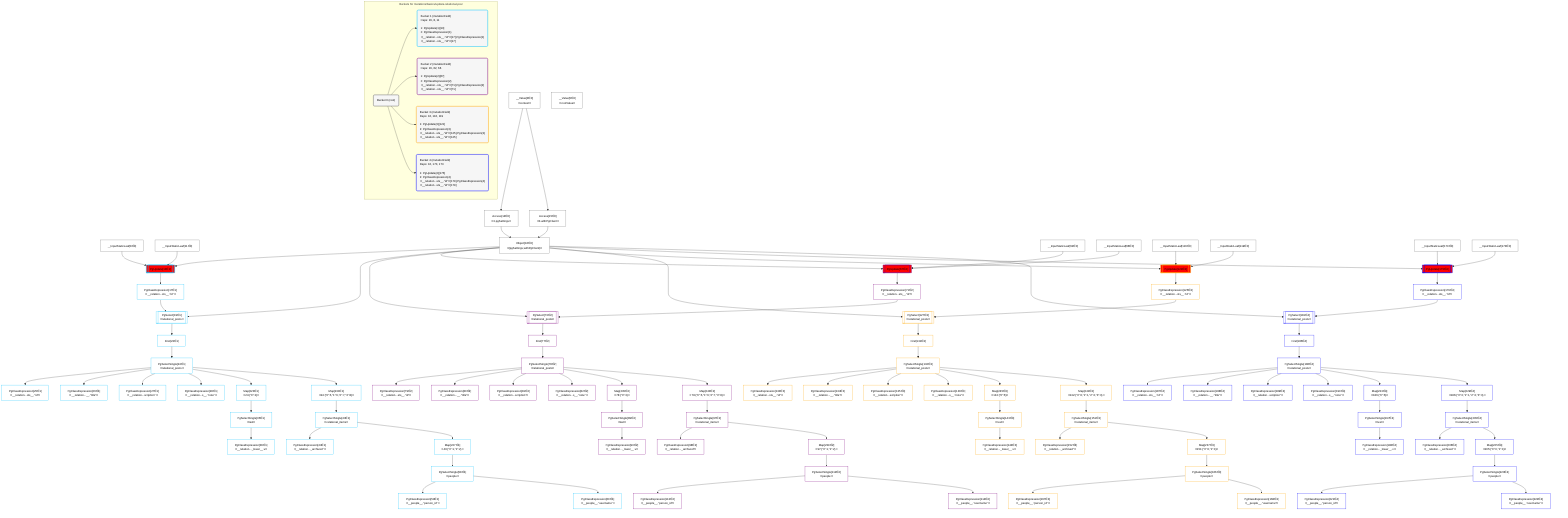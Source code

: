 %%{init: {'themeVariables': { 'fontSize': '12px'}}}%%
graph TD
    classDef path fill:#eee,stroke:#000,color:#000
    classDef plan fill:#fff,stroke-width:1px,color:#000
    classDef itemplan fill:#fff,stroke-width:2px,color:#000
    classDef sideeffectplan fill:#f00,stroke-width:2px,color:#000
    classDef bucket fill:#f6f6f6,color:#000,stroke-width:2px,text-align:left


    %% define steps
    __Value3["__Value[3∈0]<br />ᐸcontextᐳ"]:::plan
    __Value5["__Value[5∈0]<br />ᐸrootValueᐳ"]:::plan
    __InputStaticLeaf8["__InputStaticLeaf[8∈0]"]:::plan
    __InputStaticLeaf11["__InputStaticLeaf[11∈0]"]:::plan
    Access14["Access[14∈0]<br />ᐸ3.pgSettingsᐳ"]:::plan
    Access15["Access[15∈0]<br />ᐸ3.withPgClientᐳ"]:::plan
    Object16["Object[16∈0]<br />ᐸ{pgSettings,withPgClient}ᐳ"]:::plan
    PgUpdate13[["PgUpdate[13∈1]"]]:::sideeffectplan
    PgClassExpression17["PgClassExpression[17∈1]<br />ᐸ__relation...sts__.”id”ᐳ"]:::plan
    PgSelect19[["PgSelect[19∈1]<br />ᐸrelational_postsᐳ"]]:::plan
    First23["First[23∈1]"]:::plan
    PgSelectSingle24["PgSelectSingle[24∈1]<br />ᐸrelational_postsᐳ"]:::plan
    PgClassExpression25["PgClassExpression[25∈1]<br />ᐸ__relation...sts__.”id”ᐳ"]:::plan
    PgClassExpression26["PgClassExpression[26∈1]<br />ᐸ__relation...__.”title”ᐳ"]:::plan
    PgClassExpression27["PgClassExpression[27∈1]<br />ᐸ__relation...scription”ᐳ"]:::plan
    PgClassExpression28["PgClassExpression[28∈1]<br />ᐸ__relation...s__.”note”ᐳ"]:::plan
    Map223["Map[223∈1]<br />ᐸ24:{”0”:3}ᐳ"]:::plan
    PgSelectSingle35["PgSelectSingle[35∈1]<br />ᐸtextᐳ"]:::plan
    PgClassExpression36["PgClassExpression[36∈1]<br />ᐸ__relation..._lower__.vᐳ"]:::plan
    Map231["Map[231∈1]<br />ᐸ24:{”0”:5,”1”:6,”2”:7,”3”:8}ᐳ"]:::plan
    PgSelectSingle43["PgSelectSingle[43∈1]<br />ᐸrelational_itemsᐳ"]:::plan
    PgClassExpression44["PgClassExpression[44∈1]<br />ᐸ__relation..._archived”ᐳ"]:::plan
    Map227["Map[227∈1]<br />ᐸ43:{”0”:1,”1”:2}ᐳ"]:::plan
    PgSelectSingle58["PgSelectSingle[58∈1]<br />ᐸpeopleᐳ"]:::plan
    PgClassExpression59["PgClassExpression[59∈1]<br />ᐸ__people__.”person_id”ᐳ"]:::plan
    PgClassExpression60["PgClassExpression[60∈1]<br />ᐸ__people__.”username”ᐳ"]:::plan
    __InputStaticLeaf62["__InputStaticLeaf[62∈0]"]:::plan
    __InputStaticLeaf66["__InputStaticLeaf[66∈0]"]:::plan
    PgUpdate67[["PgUpdate[67∈2]"]]:::sideeffectplan
    PgClassExpression71["PgClassExpression[71∈2]<br />ᐸ__relation...sts__.”id”ᐳ"]:::plan
    PgSelect73[["PgSelect[73∈2]<br />ᐸrelational_postsᐳ"]]:::plan
    First77["First[77∈2]"]:::plan
    PgSelectSingle78["PgSelectSingle[78∈2]<br />ᐸrelational_postsᐳ"]:::plan
    PgClassExpression79["PgClassExpression[79∈2]<br />ᐸ__relation...sts__.”id”ᐳ"]:::plan
    PgClassExpression80["PgClassExpression[80∈2]<br />ᐸ__relation...__.”title”ᐳ"]:::plan
    PgClassExpression81["PgClassExpression[81∈2]<br />ᐸ__relation...scription”ᐳ"]:::plan
    PgClassExpression82["PgClassExpression[82∈2]<br />ᐸ__relation...s__.”note”ᐳ"]:::plan
    Map235["Map[235∈2]<br />ᐸ78:{”0”:3}ᐳ"]:::plan
    PgSelectSingle89["PgSelectSingle[89∈2]<br />ᐸtextᐳ"]:::plan
    PgClassExpression90["PgClassExpression[90∈2]<br />ᐸ__relation..._lower__.vᐳ"]:::plan
    Map243["Map[243∈2]<br />ᐸ78:{”0”:5,”1”:6,”2”:7,”3”:8}ᐳ"]:::plan
    PgSelectSingle97["PgSelectSingle[97∈2]<br />ᐸrelational_itemsᐳ"]:::plan
    PgClassExpression98["PgClassExpression[98∈2]<br />ᐸ__relation..._archived”ᐳ"]:::plan
    Map239["Map[239∈2]<br />ᐸ97:{”0”:1,”1”:2}ᐳ"]:::plan
    PgSelectSingle112["PgSelectSingle[112∈2]<br />ᐸpeopleᐳ"]:::plan
    PgClassExpression113["PgClassExpression[113∈2]<br />ᐸ__people__.”person_id”ᐳ"]:::plan
    PgClassExpression114["PgClassExpression[114∈2]<br />ᐸ__people__.”username”ᐳ"]:::plan
    __InputStaticLeaf116["__InputStaticLeaf[116∈0]"]:::plan
    __InputStaticLeaf119["__InputStaticLeaf[119∈0]"]:::plan
    PgUpdate121[["PgUpdate[121∈3]"]]:::sideeffectplan
    PgClassExpression125["PgClassExpression[125∈3]<br />ᐸ__relation...sts__.”id”ᐳ"]:::plan
    PgSelect127[["PgSelect[127∈3]<br />ᐸrelational_postsᐳ"]]:::plan
    First131["First[131∈3]"]:::plan
    PgSelectSingle132["PgSelectSingle[132∈3]<br />ᐸrelational_postsᐳ"]:::plan
    PgClassExpression133["PgClassExpression[133∈3]<br />ᐸ__relation...sts__.”id”ᐳ"]:::plan
    PgClassExpression134["PgClassExpression[134∈3]<br />ᐸ__relation...__.”title”ᐳ"]:::plan
    PgClassExpression135["PgClassExpression[135∈3]<br />ᐸ__relation...scription”ᐳ"]:::plan
    PgClassExpression136["PgClassExpression[136∈3]<br />ᐸ__relation...s__.”note”ᐳ"]:::plan
    Map245["Map[245∈3]<br />ᐸ132:{”0”:5}ᐳ"]:::plan
    PgSelectSingle143["PgSelectSingle[143∈3]<br />ᐸtextᐳ"]:::plan
    PgClassExpression144["PgClassExpression[144∈3]<br />ᐸ__relation..._lower__.vᐳ"]:::plan
    Map241["Map[241∈3]<br />ᐸ132:{”0”:0,”1”:1,”2”:2,”3”:3}ᐳ"]:::plan
    PgSelectSingle151["PgSelectSingle[151∈3]<br />ᐸrelational_itemsᐳ"]:::plan
    PgClassExpression152["PgClassExpression[152∈3]<br />ᐸ__relation..._archived”ᐳ"]:::plan
    Map237["Map[237∈3]<br />ᐸ151:{”0”:0,”1”:1}ᐳ"]:::plan
    PgSelectSingle166["PgSelectSingle[166∈3]<br />ᐸpeopleᐳ"]:::plan
    PgClassExpression167["PgClassExpression[167∈3]<br />ᐸ__people__.”person_id”ᐳ"]:::plan
    PgClassExpression168["PgClassExpression[168∈3]<br />ᐸ__people__.”username”ᐳ"]:::plan
    __InputStaticLeaf170["__InputStaticLeaf[170∈0]"]:::plan
    __InputStaticLeaf173["__InputStaticLeaf[173∈0]"]:::plan
    PgUpdate175[["PgUpdate[175∈4]"]]:::sideeffectplan
    PgClassExpression179["PgClassExpression[179∈4]<br />ᐸ__relation...sts__.”id”ᐳ"]:::plan
    PgSelect181[["PgSelect[181∈4]<br />ᐸrelational_postsᐳ"]]:::plan
    First185["First[185∈4]"]:::plan
    PgSelectSingle186["PgSelectSingle[186∈4]<br />ᐸrelational_postsᐳ"]:::plan
    PgClassExpression187["PgClassExpression[187∈4]<br />ᐸ__relation...sts__.”id”ᐳ"]:::plan
    PgClassExpression188["PgClassExpression[188∈4]<br />ᐸ__relation...__.”title”ᐳ"]:::plan
    PgClassExpression189["PgClassExpression[189∈4]<br />ᐸ__relation...scription”ᐳ"]:::plan
    PgClassExpression190["PgClassExpression[190∈4]<br />ᐸ__relation...s__.”note”ᐳ"]:::plan
    Map233["Map[233∈4]<br />ᐸ186:{”0”:5}ᐳ"]:::plan
    PgSelectSingle197["PgSelectSingle[197∈4]<br />ᐸtextᐳ"]:::plan
    PgClassExpression198["PgClassExpression[198∈4]<br />ᐸ__relation..._lower__.vᐳ"]:::plan
    Map229["Map[229∈4]<br />ᐸ186:{”0”:0,”1”:1,”2”:2,”3”:3}ᐳ"]:::plan
    PgSelectSingle205["PgSelectSingle[205∈4]<br />ᐸrelational_itemsᐳ"]:::plan
    PgClassExpression206["PgClassExpression[206∈4]<br />ᐸ__relation..._archived”ᐳ"]:::plan
    Map225["Map[225∈4]<br />ᐸ205:{”0”:0,”1”:1}ᐳ"]:::plan
    PgSelectSingle220["PgSelectSingle[220∈4]<br />ᐸpeopleᐳ"]:::plan
    PgClassExpression221["PgClassExpression[221∈4]<br />ᐸ__people__.”person_id”ᐳ"]:::plan
    PgClassExpression222["PgClassExpression[222∈4]<br />ᐸ__people__.”username”ᐳ"]:::plan

    %% plan dependencies
    __Value3 --> Access14
    __Value3 --> Access15
    Access14 & Access15 --> Object16
    Object16 & __InputStaticLeaf8 & __InputStaticLeaf11 --> PgUpdate13
    PgUpdate13 --> PgClassExpression17
    Object16 & PgClassExpression17 --> PgSelect19
    PgSelect19 --> First23
    First23 --> PgSelectSingle24
    PgSelectSingle24 --> PgClassExpression25
    PgSelectSingle24 --> PgClassExpression26
    PgSelectSingle24 --> PgClassExpression27
    PgSelectSingle24 --> PgClassExpression28
    PgSelectSingle24 --> Map223
    Map223 --> PgSelectSingle35
    PgSelectSingle35 --> PgClassExpression36
    PgSelectSingle24 --> Map231
    Map231 --> PgSelectSingle43
    PgSelectSingle43 --> PgClassExpression44
    PgSelectSingle43 --> Map227
    Map227 --> PgSelectSingle58
    PgSelectSingle58 --> PgClassExpression59
    PgSelectSingle58 --> PgClassExpression60
    Object16 & __InputStaticLeaf62 & __InputStaticLeaf66 --> PgUpdate67
    PgUpdate67 --> PgClassExpression71
    Object16 & PgClassExpression71 --> PgSelect73
    PgSelect73 --> First77
    First77 --> PgSelectSingle78
    PgSelectSingle78 --> PgClassExpression79
    PgSelectSingle78 --> PgClassExpression80
    PgSelectSingle78 --> PgClassExpression81
    PgSelectSingle78 --> PgClassExpression82
    PgSelectSingle78 --> Map235
    Map235 --> PgSelectSingle89
    PgSelectSingle89 --> PgClassExpression90
    PgSelectSingle78 --> Map243
    Map243 --> PgSelectSingle97
    PgSelectSingle97 --> PgClassExpression98
    PgSelectSingle97 --> Map239
    Map239 --> PgSelectSingle112
    PgSelectSingle112 --> PgClassExpression113
    PgSelectSingle112 --> PgClassExpression114
    Object16 & __InputStaticLeaf116 & __InputStaticLeaf119 --> PgUpdate121
    PgUpdate121 --> PgClassExpression125
    Object16 & PgClassExpression125 --> PgSelect127
    PgSelect127 --> First131
    First131 --> PgSelectSingle132
    PgSelectSingle132 --> PgClassExpression133
    PgSelectSingle132 --> PgClassExpression134
    PgSelectSingle132 --> PgClassExpression135
    PgSelectSingle132 --> PgClassExpression136
    PgSelectSingle132 --> Map245
    Map245 --> PgSelectSingle143
    PgSelectSingle143 --> PgClassExpression144
    PgSelectSingle132 --> Map241
    Map241 --> PgSelectSingle151
    PgSelectSingle151 --> PgClassExpression152
    PgSelectSingle151 --> Map237
    Map237 --> PgSelectSingle166
    PgSelectSingle166 --> PgClassExpression167
    PgSelectSingle166 --> PgClassExpression168
    Object16 & __InputStaticLeaf170 & __InputStaticLeaf173 --> PgUpdate175
    PgUpdate175 --> PgClassExpression179
    Object16 & PgClassExpression179 --> PgSelect181
    PgSelect181 --> First185
    First185 --> PgSelectSingle186
    PgSelectSingle186 --> PgClassExpression187
    PgSelectSingle186 --> PgClassExpression188
    PgSelectSingle186 --> PgClassExpression189
    PgSelectSingle186 --> PgClassExpression190
    PgSelectSingle186 --> Map233
    Map233 --> PgSelectSingle197
    PgSelectSingle197 --> PgClassExpression198
    PgSelectSingle186 --> Map229
    Map229 --> PgSelectSingle205
    PgSelectSingle205 --> PgClassExpression206
    PgSelectSingle205 --> Map225
    Map225 --> PgSelectSingle220
    PgSelectSingle220 --> PgClassExpression221
    PgSelectSingle220 --> PgClassExpression222

    subgraph "Buckets for mutations/basics/update-relational-post"
    Bucket0("Bucket 0 (root)"):::bucket
    classDef bucket0 stroke:#696969
    class Bucket0,__Value3,__Value5,__InputStaticLeaf8,__InputStaticLeaf11,Access14,Access15,Object16,__InputStaticLeaf62,__InputStaticLeaf66,__InputStaticLeaf116,__InputStaticLeaf119,__InputStaticLeaf170,__InputStaticLeaf173 bucket0
    Bucket1("Bucket 1 (mutationField)<br />Deps: 16, 8, 11<br /><br />1: PgUpdate{1}[13]<br />2: PgClassExpression{1}ᐸ__relation...sts__.”id”ᐳ[17],PgClassExpression{1}ᐸ__relation...sts__.”id”ᐳ[17]"):::bucket
    classDef bucket1 stroke:#00bfff
    class Bucket1,PgUpdate13,PgClassExpression17,PgSelect19,First23,PgSelectSingle24,PgClassExpression25,PgClassExpression26,PgClassExpression27,PgClassExpression28,PgSelectSingle35,PgClassExpression36,PgSelectSingle43,PgClassExpression44,PgSelectSingle58,PgClassExpression59,PgClassExpression60,Map223,Map227,Map231 bucket1
    Bucket2("Bucket 2 (mutationField)<br />Deps: 16, 62, 66<br /><br />1: PgUpdate{2}[67]<br />2: PgClassExpression{2}ᐸ__relation...sts__.”id”ᐳ[71],PgClassExpression{2}ᐸ__relation...sts__.”id”ᐳ[71]"):::bucket
    classDef bucket2 stroke:#7f007f
    class Bucket2,PgUpdate67,PgClassExpression71,PgSelect73,First77,PgSelectSingle78,PgClassExpression79,PgClassExpression80,PgClassExpression81,PgClassExpression82,PgSelectSingle89,PgClassExpression90,PgSelectSingle97,PgClassExpression98,PgSelectSingle112,PgClassExpression113,PgClassExpression114,Map235,Map239,Map243 bucket2
    Bucket3("Bucket 3 (mutationField)<br />Deps: 16, 116, 119<br /><br />1: PgUpdate{3}[121]<br />2: PgClassExpression{3}ᐸ__relation...sts__.”id”ᐳ[125],PgClassExpression{3}ᐸ__relation...sts__.”id”ᐳ[125]"):::bucket
    classDef bucket3 stroke:#ffa500
    class Bucket3,PgUpdate121,PgClassExpression125,PgSelect127,First131,PgSelectSingle132,PgClassExpression133,PgClassExpression134,PgClassExpression135,PgClassExpression136,PgSelectSingle143,PgClassExpression144,PgSelectSingle151,PgClassExpression152,PgSelectSingle166,PgClassExpression167,PgClassExpression168,Map237,Map241,Map245 bucket3
    Bucket4("Bucket 4 (mutationField)<br />Deps: 16, 170, 173<br /><br />1: PgUpdate{4}[175]<br />2: PgClassExpression{4}ᐸ__relation...sts__.”id”ᐳ[179],PgClassExpression{4}ᐸ__relation...sts__.”id”ᐳ[179]"):::bucket
    classDef bucket4 stroke:#0000ff
    class Bucket4,PgUpdate175,PgClassExpression179,PgSelect181,First185,PgSelectSingle186,PgClassExpression187,PgClassExpression188,PgClassExpression189,PgClassExpression190,PgSelectSingle197,PgClassExpression198,PgSelectSingle205,PgClassExpression206,PgSelectSingle220,PgClassExpression221,PgClassExpression222,Map225,Map229,Map233 bucket4
    Bucket0 --> Bucket1 & Bucket2 & Bucket3 & Bucket4
    end